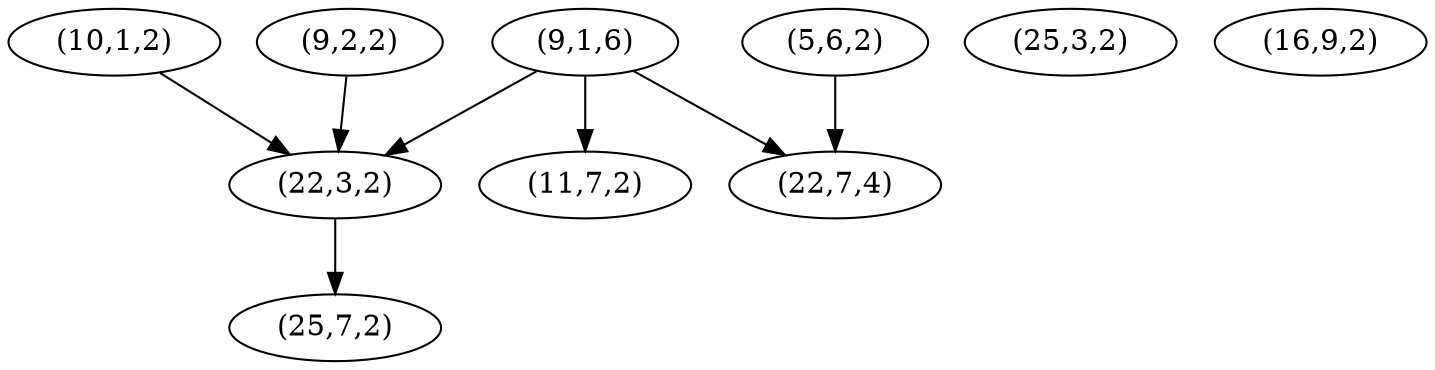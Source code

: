digraph G {
  graph [splines=true overlap=false]
  node  [shape=ellipse, width=0.3, height=0.3]
  0 [label="(9,1,6)"];
  1 [label="(22,3,2)"];
  2 [label="(22,7,4)"];
  3 [label="(11,7,2)"];
  4 [label="(10,1,2)"];
  5 [label="(9,2,2)"];
  6 [label="(25,7,2)"];
  7 [label="(25,3,2)"];
  8 [label="(5,6,2)"];
  9 [label="(16,9,2)"];
  0 -> 1;
  0 -> 2;
  0 -> 3;
  1 -> 6;
  4 -> 1;
  5 -> 1;
  8 -> 2;
}
